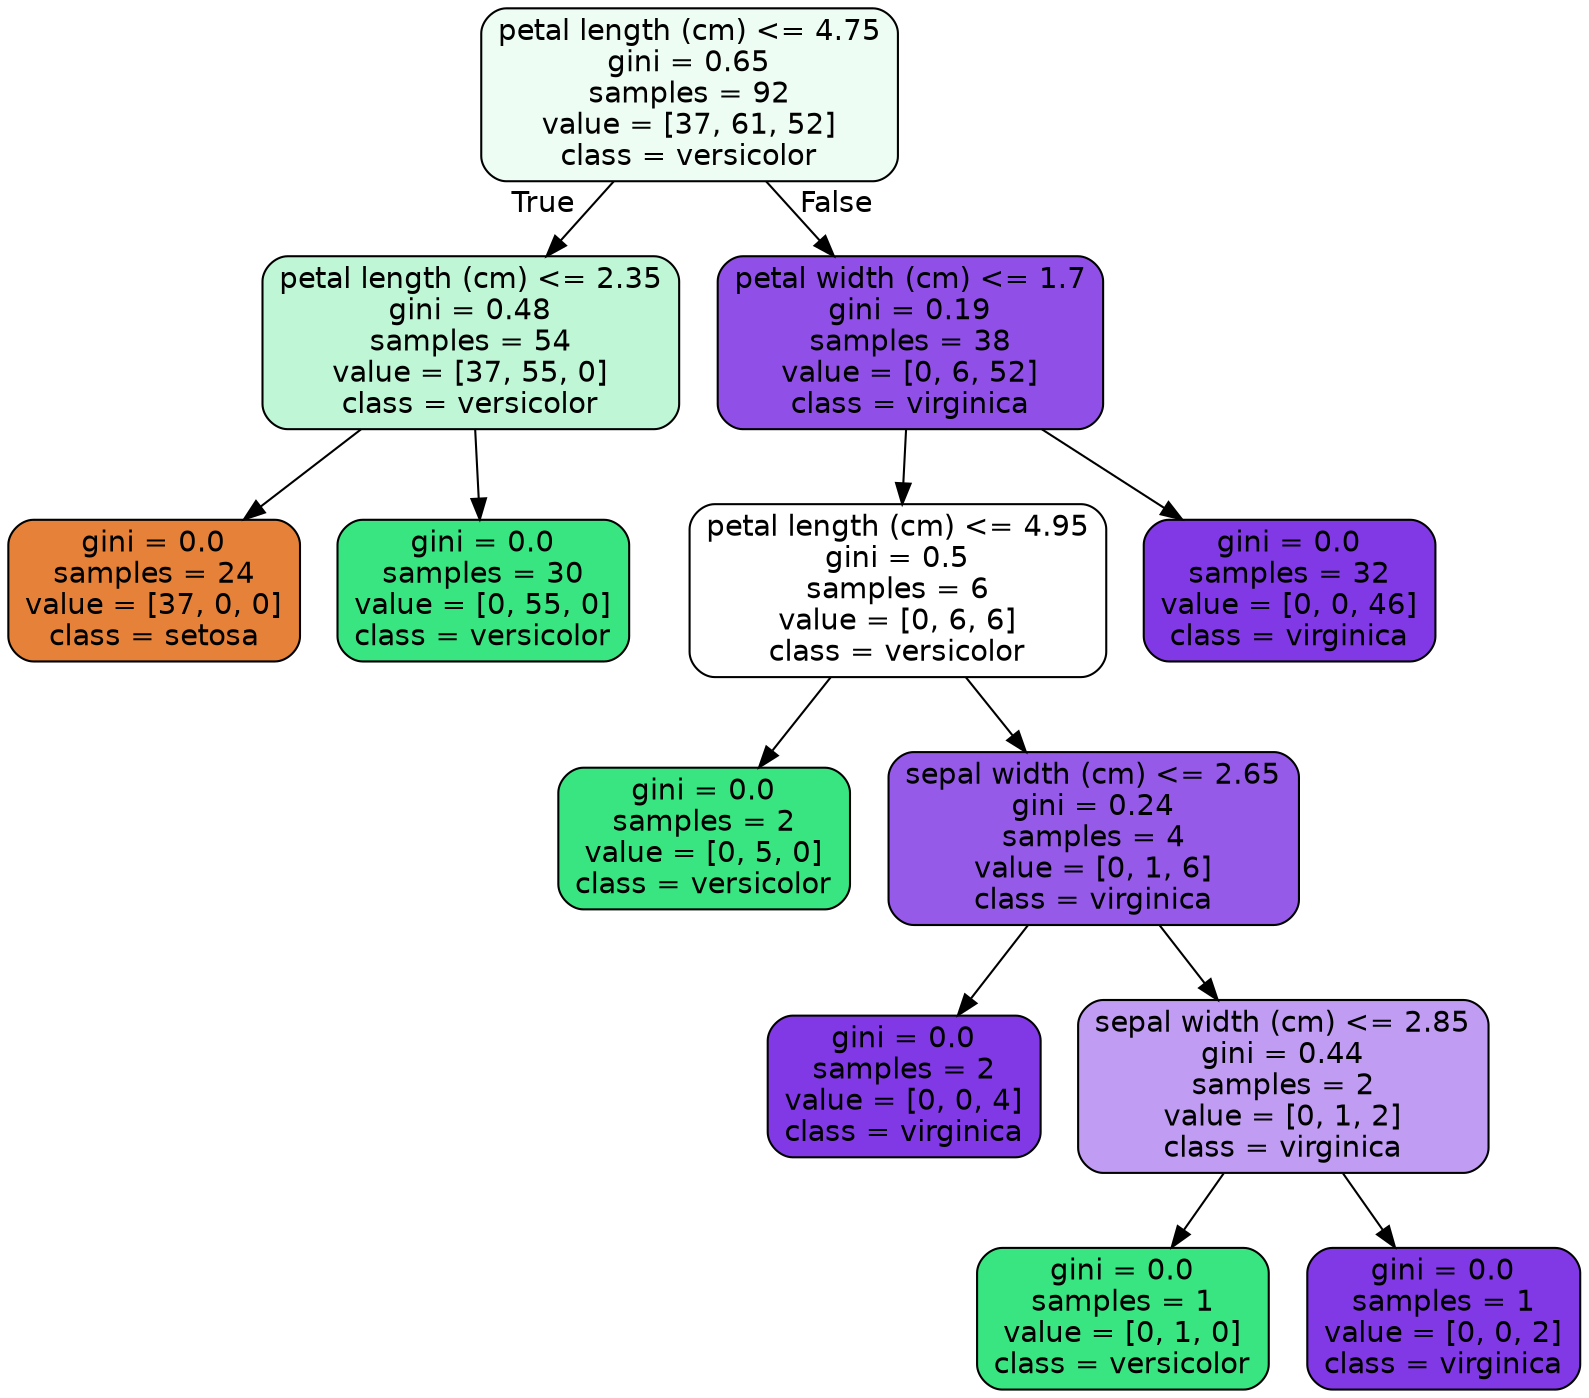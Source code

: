 digraph Tree {
node [shape=box, style="filled, rounded", color="black", fontname="helvetica"] ;
edge [fontname="helvetica"] ;
0 [label="petal length (cm) <= 4.75\ngini = 0.65\nsamples = 92\nvalue = [37, 61, 52]\nclass = versicolor", fillcolor="#edfdf3"] ;
1 [label="petal length (cm) <= 2.35\ngini = 0.48\nsamples = 54\nvalue = [37, 55, 0]\nclass = versicolor", fillcolor="#bef6d6"] ;
0 -> 1 [labeldistance=2.5, labelangle=45, headlabel="True"] ;
2 [label="gini = 0.0\nsamples = 24\nvalue = [37, 0, 0]\nclass = setosa", fillcolor="#e58139"] ;
1 -> 2 ;
3 [label="gini = 0.0\nsamples = 30\nvalue = [0, 55, 0]\nclass = versicolor", fillcolor="#39e581"] ;
1 -> 3 ;
4 [label="petal width (cm) <= 1.7\ngini = 0.19\nsamples = 38\nvalue = [0, 6, 52]\nclass = virginica", fillcolor="#9050e8"] ;
0 -> 4 [labeldistance=2.5, labelangle=-45, headlabel="False"] ;
5 [label="petal length (cm) <= 4.95\ngini = 0.5\nsamples = 6\nvalue = [0, 6, 6]\nclass = versicolor", fillcolor="#ffffff"] ;
4 -> 5 ;
6 [label="gini = 0.0\nsamples = 2\nvalue = [0, 5, 0]\nclass = versicolor", fillcolor="#39e581"] ;
5 -> 6 ;
7 [label="sepal width (cm) <= 2.65\ngini = 0.24\nsamples = 4\nvalue = [0, 1, 6]\nclass = virginica", fillcolor="#965ae9"] ;
5 -> 7 ;
8 [label="gini = 0.0\nsamples = 2\nvalue = [0, 0, 4]\nclass = virginica", fillcolor="#8139e5"] ;
7 -> 8 ;
9 [label="sepal width (cm) <= 2.85\ngini = 0.44\nsamples = 2\nvalue = [0, 1, 2]\nclass = virginica", fillcolor="#c09cf2"] ;
7 -> 9 ;
10 [label="gini = 0.0\nsamples = 1\nvalue = [0, 1, 0]\nclass = versicolor", fillcolor="#39e581"] ;
9 -> 10 ;
11 [label="gini = 0.0\nsamples = 1\nvalue = [0, 0, 2]\nclass = virginica", fillcolor="#8139e5"] ;
9 -> 11 ;
12 [label="gini = 0.0\nsamples = 32\nvalue = [0, 0, 46]\nclass = virginica", fillcolor="#8139e5"] ;
4 -> 12 ;
}